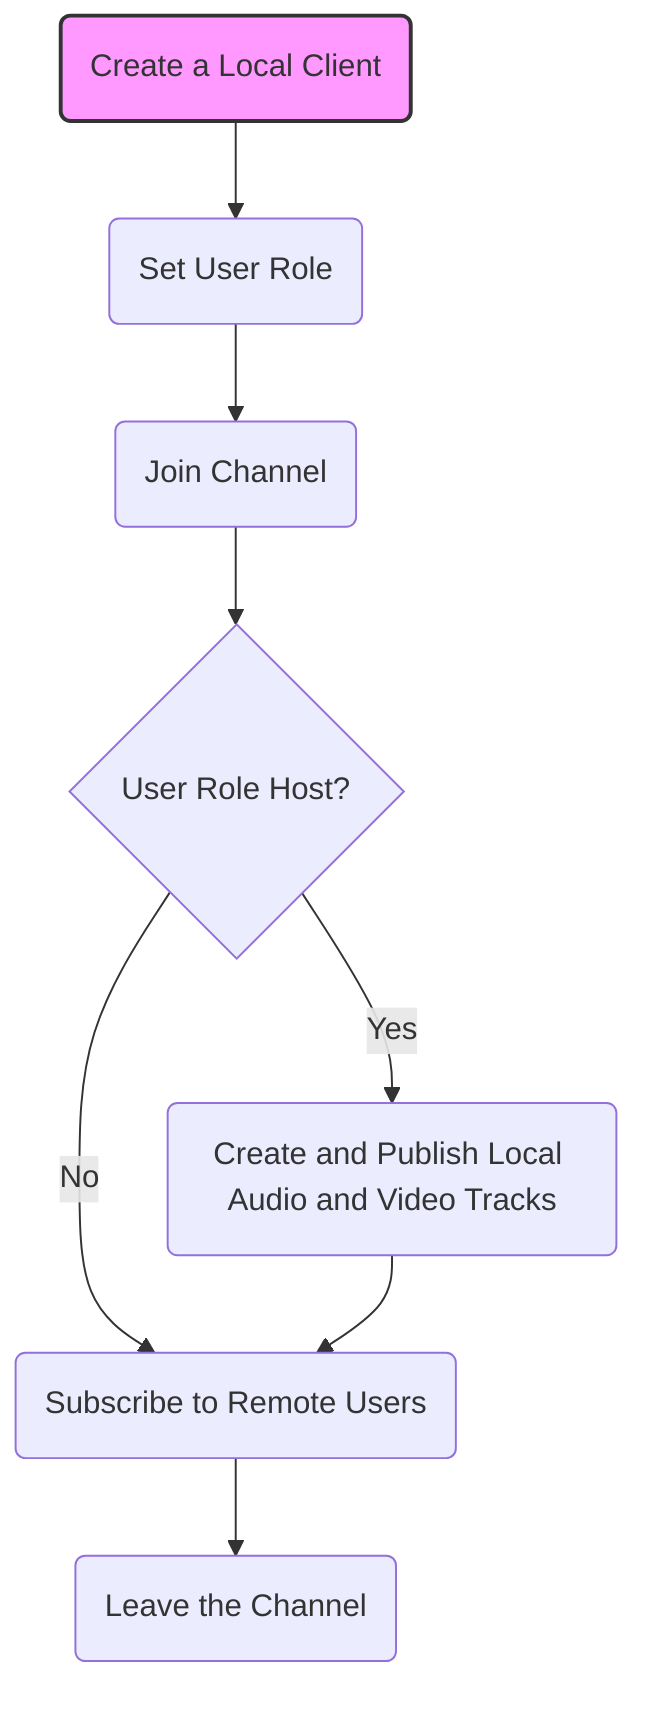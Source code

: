 flowchart TB
    createClient("Create a Local Client") --> setUserRole("Set User Role")
    setUserRole --> joinChannel("Join Channel")
    joinChannel --> roleDecision{User Role Host?}
    roleDecision -- Yes --> createPublishTracks("Create and Publish Local Audio and Video Tracks")
    roleDecision -- No --> subscribeRemote("Subscribe to Remote Users")
    createPublishTracks --> subscribeRemote
    subscribeRemote --> leaveChannel("Leave the Channel")

    classDef startNode fill:#f9f,stroke:#333,stroke-width:2px;
    class createClient startNode;